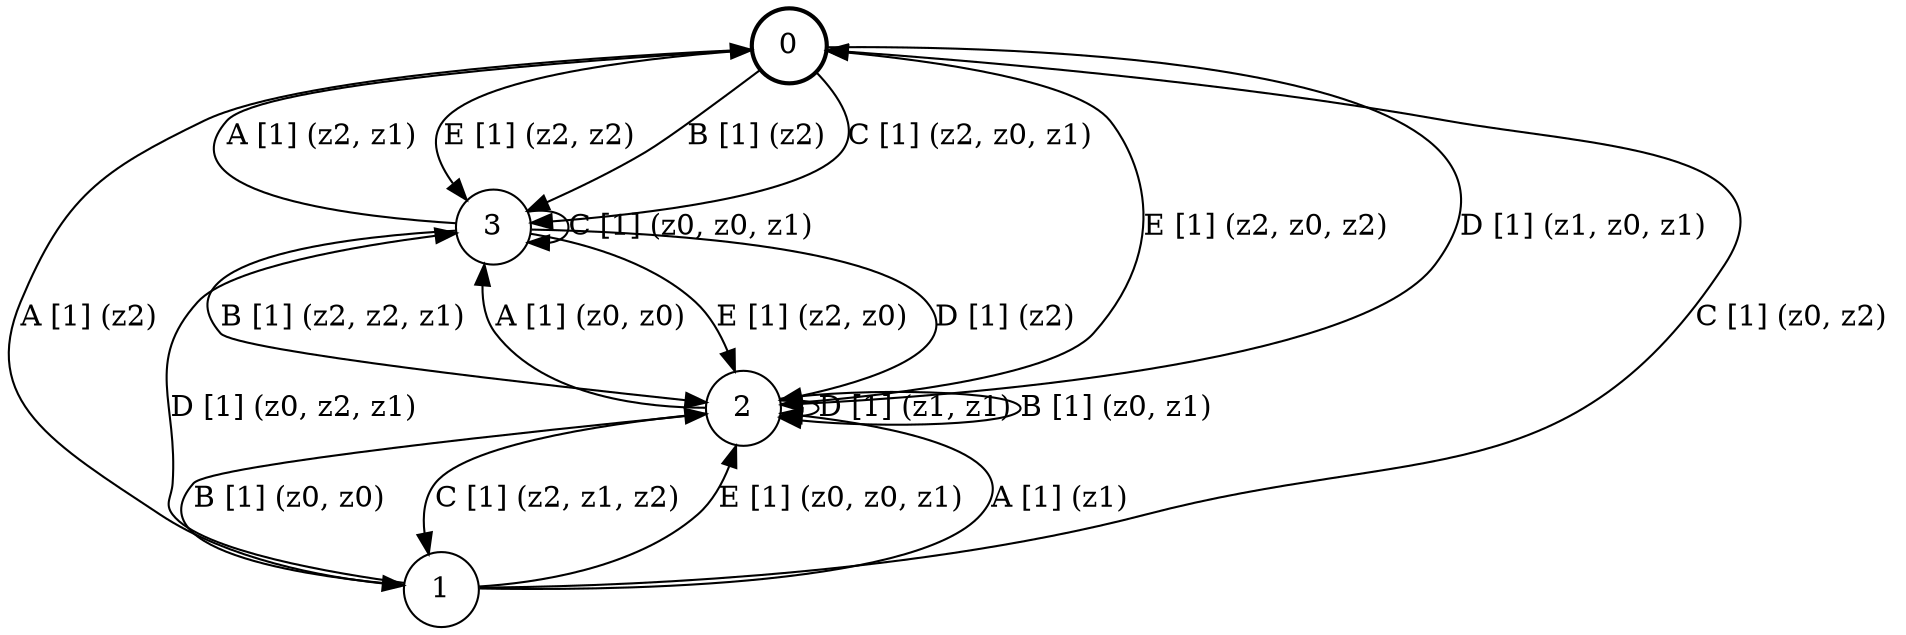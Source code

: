 # generated file, don't try to modify
# command: dot -Tpng <filename> > tree.png
digraph Automaton {
    node [shape = circle];
    0 [style = "bold"];
    0 -> 3 [label = "E [1] (z2, z2) "];
    0 -> 2 [label = "D [1] (z1, z0, z1) "];
    0 -> 1 [label = "A [1] (z2) "];
    0 -> 3 [label = "B [1] (z2) "];
    0 -> 3 [label = "C [1] (z2, z0, z1) "];
    1 -> 2 [label = "E [1] (z0, z0, z1) "];
    1 -> 3 [label = "D [1] (z0, z2, z1) "];
    1 -> 2 [label = "A [1] (z1) "];
    1 -> 2 [label = "B [1] (z0, z0) "];
    1 -> 0 [label = "C [1] (z0, z2) "];
    2 -> 0 [label = "E [1] (z2, z0, z2) "];
    2 -> 2 [label = "D [1] (z1, z1) "];
    2 -> 3 [label = "A [1] (z0, z0) "];
    2 -> 2 [label = "B [1] (z0, z1) "];
    2 -> 1 [label = "C [1] (z2, z1, z2) "];
    3 -> 2 [label = "E [1] (z2, z0) "];
    3 -> 2 [label = "D [1] (z2) "];
    3 -> 0 [label = "A [1] (z2, z1) "];
    3 -> 2 [label = "B [1] (z2, z2, z1) "];
    3 -> 3 [label = "C [1] (z0, z0, z1) "];
}
